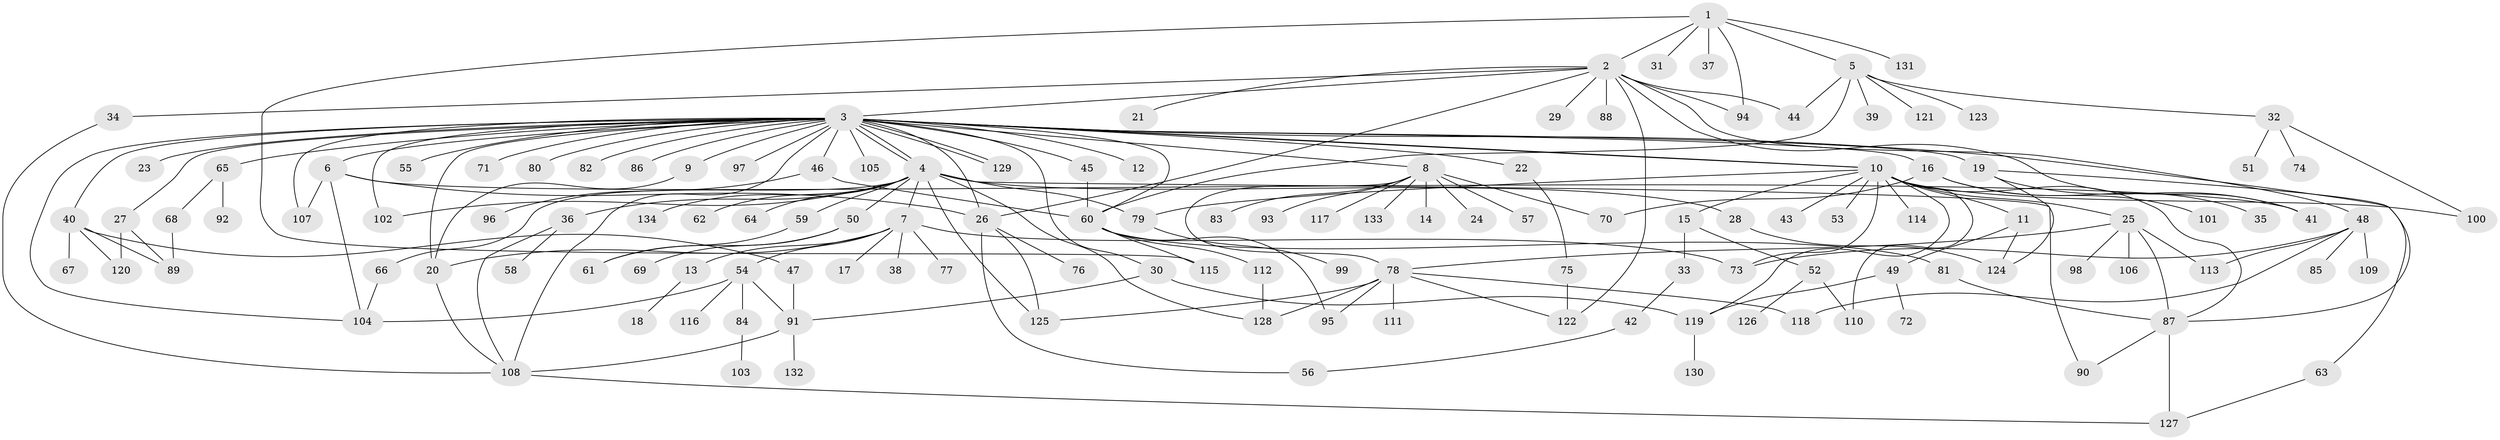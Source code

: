 // Generated by graph-tools (version 1.1) at 2025/11/02/27/25 16:11:14]
// undirected, 134 vertices, 190 edges
graph export_dot {
graph [start="1"]
  node [color=gray90,style=filled];
  1;
  2;
  3;
  4;
  5;
  6;
  7;
  8;
  9;
  10;
  11;
  12;
  13;
  14;
  15;
  16;
  17;
  18;
  19;
  20;
  21;
  22;
  23;
  24;
  25;
  26;
  27;
  28;
  29;
  30;
  31;
  32;
  33;
  34;
  35;
  36;
  37;
  38;
  39;
  40;
  41;
  42;
  43;
  44;
  45;
  46;
  47;
  48;
  49;
  50;
  51;
  52;
  53;
  54;
  55;
  56;
  57;
  58;
  59;
  60;
  61;
  62;
  63;
  64;
  65;
  66;
  67;
  68;
  69;
  70;
  71;
  72;
  73;
  74;
  75;
  76;
  77;
  78;
  79;
  80;
  81;
  82;
  83;
  84;
  85;
  86;
  87;
  88;
  89;
  90;
  91;
  92;
  93;
  94;
  95;
  96;
  97;
  98;
  99;
  100;
  101;
  102;
  103;
  104;
  105;
  106;
  107;
  108;
  109;
  110;
  111;
  112;
  113;
  114;
  115;
  116;
  117;
  118;
  119;
  120;
  121;
  122;
  123;
  124;
  125;
  126;
  127;
  128;
  129;
  130;
  131;
  132;
  133;
  134;
  1 -- 2;
  1 -- 5;
  1 -- 31;
  1 -- 37;
  1 -- 94;
  1 -- 115;
  1 -- 131;
  2 -- 3;
  2 -- 21;
  2 -- 26;
  2 -- 29;
  2 -- 34;
  2 -- 41;
  2 -- 44;
  2 -- 48;
  2 -- 88;
  2 -- 94;
  2 -- 122;
  3 -- 4;
  3 -- 4;
  3 -- 6;
  3 -- 8;
  3 -- 9;
  3 -- 10;
  3 -- 10;
  3 -- 12;
  3 -- 16;
  3 -- 19;
  3 -- 20;
  3 -- 22;
  3 -- 23;
  3 -- 26;
  3 -- 27;
  3 -- 30;
  3 -- 40;
  3 -- 45;
  3 -- 46;
  3 -- 55;
  3 -- 60;
  3 -- 65;
  3 -- 71;
  3 -- 80;
  3 -- 82;
  3 -- 86;
  3 -- 87;
  3 -- 97;
  3 -- 102;
  3 -- 104;
  3 -- 105;
  3 -- 107;
  3 -- 108;
  3 -- 129;
  3 -- 129;
  4 -- 7;
  4 -- 28;
  4 -- 36;
  4 -- 50;
  4 -- 59;
  4 -- 62;
  4 -- 64;
  4 -- 66;
  4 -- 79;
  4 -- 90;
  4 -- 102;
  4 -- 125;
  4 -- 128;
  4 -- 134;
  5 -- 32;
  5 -- 39;
  5 -- 44;
  5 -- 60;
  5 -- 121;
  5 -- 123;
  6 -- 26;
  6 -- 41;
  6 -- 104;
  6 -- 107;
  7 -- 13;
  7 -- 17;
  7 -- 20;
  7 -- 38;
  7 -- 54;
  7 -- 73;
  7 -- 77;
  8 -- 14;
  8 -- 24;
  8 -- 57;
  8 -- 70;
  8 -- 78;
  8 -- 83;
  8 -- 93;
  8 -- 117;
  8 -- 133;
  9 -- 20;
  10 -- 11;
  10 -- 15;
  10 -- 25;
  10 -- 43;
  10 -- 53;
  10 -- 73;
  10 -- 79;
  10 -- 87;
  10 -- 100;
  10 -- 110;
  10 -- 114;
  10 -- 119;
  11 -- 49;
  11 -- 124;
  13 -- 18;
  15 -- 33;
  15 -- 52;
  16 -- 35;
  16 -- 70;
  16 -- 101;
  19 -- 41;
  19 -- 63;
  19 -- 124;
  20 -- 108;
  22 -- 75;
  25 -- 78;
  25 -- 87;
  25 -- 98;
  25 -- 106;
  25 -- 113;
  26 -- 56;
  26 -- 76;
  26 -- 125;
  27 -- 89;
  27 -- 120;
  28 -- 124;
  30 -- 91;
  30 -- 119;
  32 -- 51;
  32 -- 74;
  32 -- 100;
  33 -- 42;
  34 -- 108;
  36 -- 58;
  36 -- 108;
  40 -- 47;
  40 -- 67;
  40 -- 89;
  40 -- 120;
  42 -- 56;
  45 -- 60;
  46 -- 60;
  46 -- 96;
  47 -- 91;
  48 -- 73;
  48 -- 85;
  48 -- 109;
  48 -- 113;
  48 -- 118;
  49 -- 72;
  49 -- 119;
  50 -- 61;
  50 -- 69;
  52 -- 110;
  52 -- 126;
  54 -- 84;
  54 -- 91;
  54 -- 104;
  54 -- 116;
  59 -- 61;
  60 -- 81;
  60 -- 95;
  60 -- 112;
  60 -- 115;
  63 -- 127;
  65 -- 68;
  65 -- 92;
  66 -- 104;
  68 -- 89;
  75 -- 122;
  78 -- 95;
  78 -- 111;
  78 -- 118;
  78 -- 122;
  78 -- 125;
  78 -- 128;
  79 -- 99;
  81 -- 87;
  84 -- 103;
  87 -- 90;
  87 -- 127;
  91 -- 108;
  91 -- 132;
  108 -- 127;
  112 -- 128;
  119 -- 130;
}
